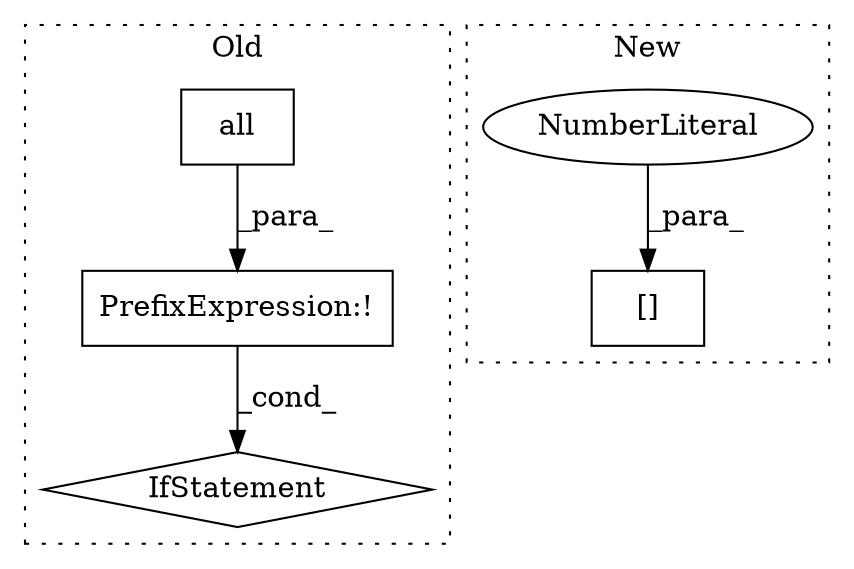 digraph G {
subgraph cluster0 {
1 [label="all" a="32" s="634" l="5" shape="box"];
4 [label="IfStatement" a="25" s="579,639" l="4,2" shape="diamond"];
5 [label="PrefixExpression:!" a="38" s="583" l="1" shape="box"];
label = "Old";
style="dotted";
}
subgraph cluster1 {
2 [label="[]" a="2" s="703,718" l="14,1" shape="box"];
3 [label="NumberLiteral" a="34" s="717" l="1" shape="ellipse"];
label = "New";
style="dotted";
}
1 -> 5 [label="_para_"];
3 -> 2 [label="_para_"];
5 -> 4 [label="_cond_"];
}